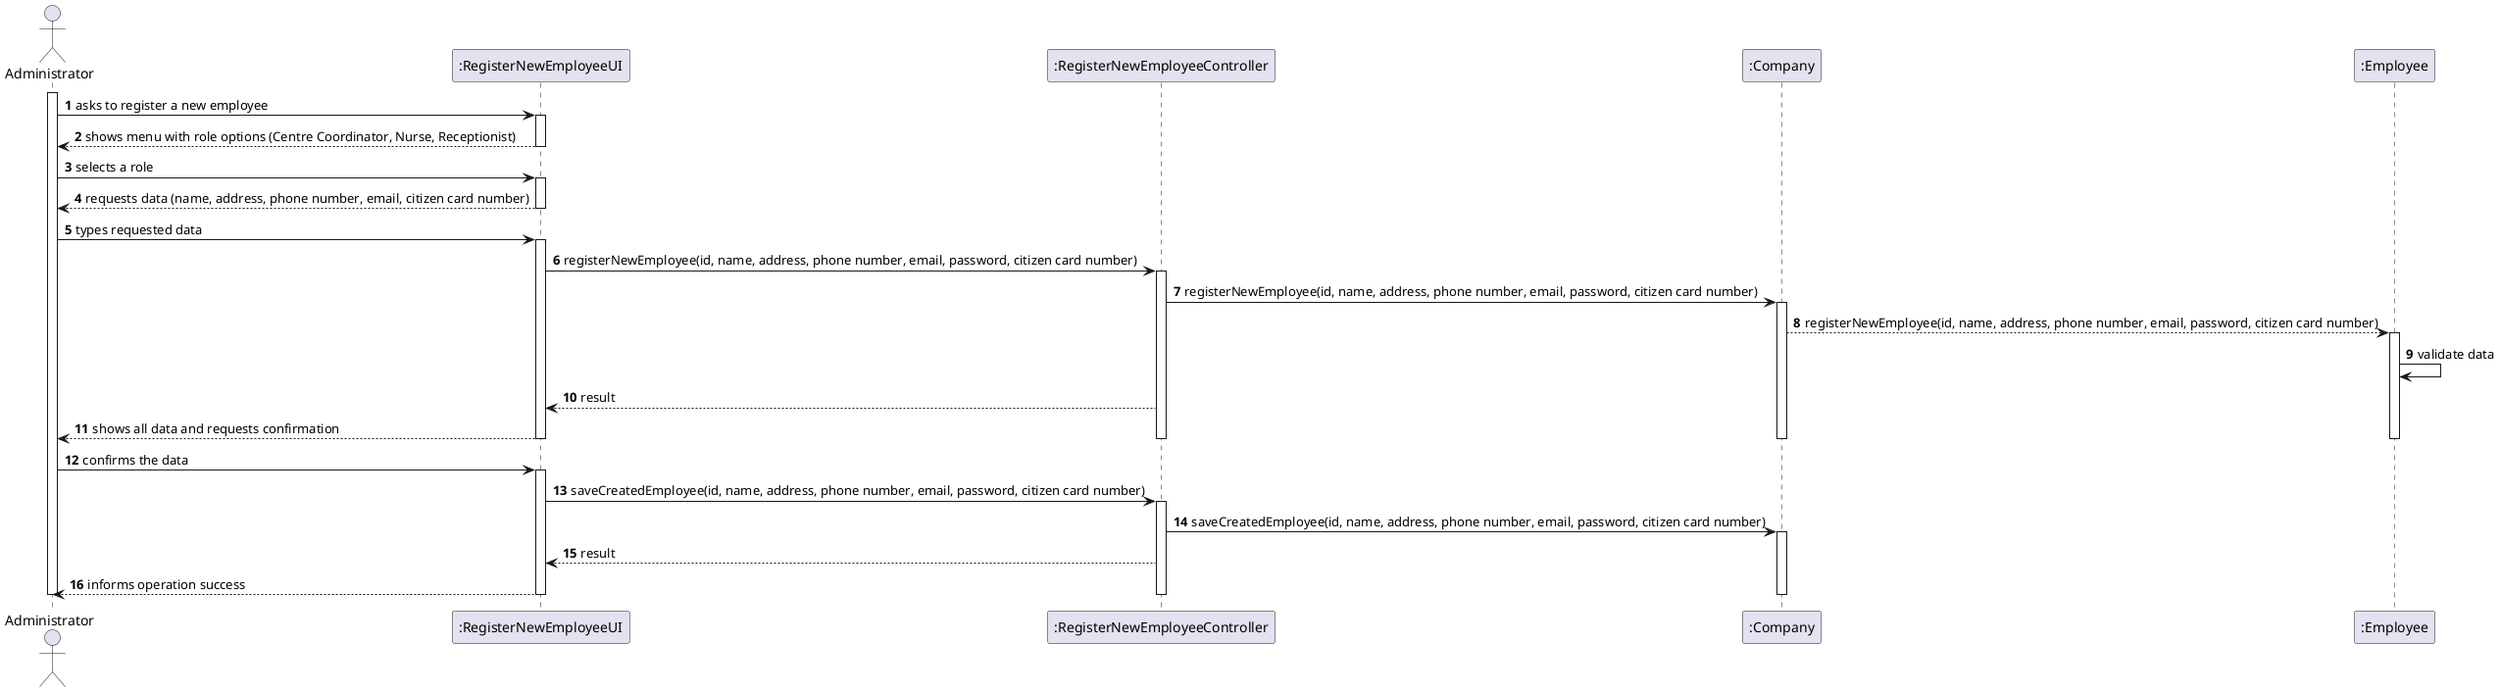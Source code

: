 @startuml
autonumber

actor "Administrator" as A

participant ":RegisterNewEmployeeUI" as UI
participant ":RegisterNewEmployeeController" as CTRL
participant ":Company" as C
participant ":Employee" as E

activate A
A -> UI : asks to register a new employee
activate UI
UI --> A : shows menu with role options (Centre Coordinator, Nurse, Receptionist)
deactivate UI

A -> UI : selects a role
activate UI
UI --> A : requests data (name, address, phone number, email, citizen card number)
deactivate UI

A -> UI : types requested data
activate UI

UI -> CTRL : registerNewEmployee(id, name, address, phone number, email, password, citizen card number)
activate CTRL

CTRL -> C : registerNewEmployee(id, name, address, phone number, email, password, citizen card number)
activate C
C --> E : registerNewEmployee(id, name, address, phone number, email, password, citizen card number)
activate E
E -> E :  validate data

CTRL --> UI : result

UI --> A: shows all data and requests confirmation

deactivate E
deactivate C
deactivate CTRL
deactivate UI


A -> UI : confirms the data
activate UI
UI -> CTRL : saveCreatedEmployee(id, name, address, phone number, email, password, citizen card number)
activate CTRL
CTRL -> C : saveCreatedEmployee(id, name, address, phone number, email, password, citizen card number)
activate C

CTRL --> UI: result

UI --> A : informs operation success

deactivate C
deactivate CTRL
deactivate UI
deactivate A

@enduml
